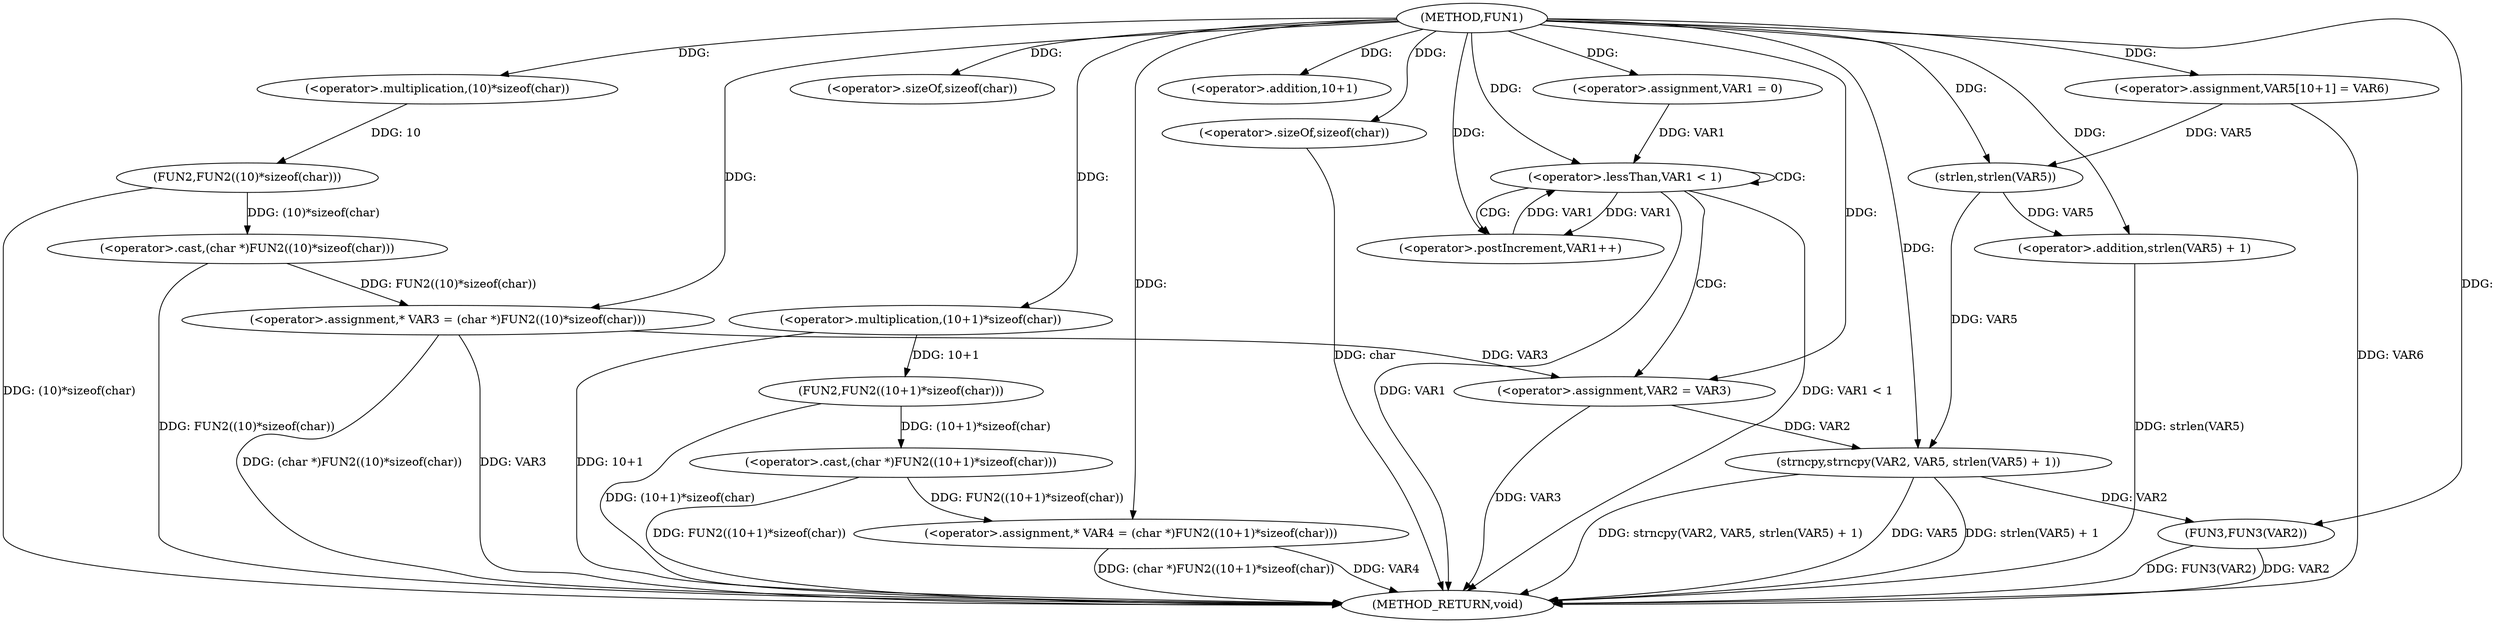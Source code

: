 digraph FUN1 {  
"1000100" [label = "(METHOD,FUN1)" ]
"1000153" [label = "(METHOD_RETURN,void)" ]
"1000105" [label = "(<operator>.assignment,* VAR3 = (char *)FUN2((10)*sizeof(char)))" ]
"1000107" [label = "(<operator>.cast,(char *)FUN2((10)*sizeof(char)))" ]
"1000109" [label = "(FUN2,FUN2((10)*sizeof(char)))" ]
"1000110" [label = "(<operator>.multiplication,(10)*sizeof(char))" ]
"1000112" [label = "(<operator>.sizeOf,sizeof(char))" ]
"1000115" [label = "(<operator>.assignment,* VAR4 = (char *)FUN2((10+1)*sizeof(char)))" ]
"1000117" [label = "(<operator>.cast,(char *)FUN2((10+1)*sizeof(char)))" ]
"1000119" [label = "(FUN2,FUN2((10+1)*sizeof(char)))" ]
"1000120" [label = "(<operator>.multiplication,(10+1)*sizeof(char))" ]
"1000121" [label = "(<operator>.addition,10+1)" ]
"1000124" [label = "(<operator>.sizeOf,sizeof(char))" ]
"1000127" [label = "(<operator>.assignment,VAR1 = 0)" ]
"1000130" [label = "(<operator>.lessThan,VAR1 < 1)" ]
"1000133" [label = "(<operator>.postIncrement,VAR1++)" ]
"1000136" [label = "(<operator>.assignment,VAR2 = VAR3)" ]
"1000141" [label = "(<operator>.assignment,VAR5[10+1] = VAR6)" ]
"1000144" [label = "(strncpy,strncpy(VAR2, VAR5, strlen(VAR5) + 1))" ]
"1000147" [label = "(<operator>.addition,strlen(VAR5) + 1)" ]
"1000148" [label = "(strlen,strlen(VAR5))" ]
"1000151" [label = "(FUN3,FUN3(VAR2))" ]
  "1000115" -> "1000153"  [ label = "DDG: (char *)FUN2((10+1)*sizeof(char))"] 
  "1000130" -> "1000153"  [ label = "DDG: VAR1 < 1"] 
  "1000124" -> "1000153"  [ label = "DDG: char"] 
  "1000151" -> "1000153"  [ label = "DDG: VAR2"] 
  "1000144" -> "1000153"  [ label = "DDG: strncpy(VAR2, VAR5, strlen(VAR5) + 1)"] 
  "1000147" -> "1000153"  [ label = "DDG: strlen(VAR5)"] 
  "1000136" -> "1000153"  [ label = "DDG: VAR3"] 
  "1000117" -> "1000153"  [ label = "DDG: FUN2((10+1)*sizeof(char))"] 
  "1000144" -> "1000153"  [ label = "DDG: VAR5"] 
  "1000105" -> "1000153"  [ label = "DDG: (char *)FUN2((10)*sizeof(char))"] 
  "1000151" -> "1000153"  [ label = "DDG: FUN3(VAR2)"] 
  "1000120" -> "1000153"  [ label = "DDG: 10+1"] 
  "1000109" -> "1000153"  [ label = "DDG: (10)*sizeof(char)"] 
  "1000119" -> "1000153"  [ label = "DDG: (10+1)*sizeof(char)"] 
  "1000141" -> "1000153"  [ label = "DDG: VAR6"] 
  "1000144" -> "1000153"  [ label = "DDG: strlen(VAR5) + 1"] 
  "1000115" -> "1000153"  [ label = "DDG: VAR4"] 
  "1000105" -> "1000153"  [ label = "DDG: VAR3"] 
  "1000107" -> "1000153"  [ label = "DDG: FUN2((10)*sizeof(char))"] 
  "1000130" -> "1000153"  [ label = "DDG: VAR1"] 
  "1000107" -> "1000105"  [ label = "DDG: FUN2((10)*sizeof(char))"] 
  "1000100" -> "1000105"  [ label = "DDG: "] 
  "1000109" -> "1000107"  [ label = "DDG: (10)*sizeof(char)"] 
  "1000110" -> "1000109"  [ label = "DDG: 10"] 
  "1000100" -> "1000110"  [ label = "DDG: "] 
  "1000100" -> "1000112"  [ label = "DDG: "] 
  "1000117" -> "1000115"  [ label = "DDG: FUN2((10+1)*sizeof(char))"] 
  "1000100" -> "1000115"  [ label = "DDG: "] 
  "1000119" -> "1000117"  [ label = "DDG: (10+1)*sizeof(char)"] 
  "1000120" -> "1000119"  [ label = "DDG: 10+1"] 
  "1000100" -> "1000120"  [ label = "DDG: "] 
  "1000100" -> "1000121"  [ label = "DDG: "] 
  "1000100" -> "1000124"  [ label = "DDG: "] 
  "1000100" -> "1000127"  [ label = "DDG: "] 
  "1000133" -> "1000130"  [ label = "DDG: VAR1"] 
  "1000127" -> "1000130"  [ label = "DDG: VAR1"] 
  "1000100" -> "1000130"  [ label = "DDG: "] 
  "1000130" -> "1000133"  [ label = "DDG: VAR1"] 
  "1000100" -> "1000133"  [ label = "DDG: "] 
  "1000105" -> "1000136"  [ label = "DDG: VAR3"] 
  "1000100" -> "1000136"  [ label = "DDG: "] 
  "1000100" -> "1000141"  [ label = "DDG: "] 
  "1000136" -> "1000144"  [ label = "DDG: VAR2"] 
  "1000100" -> "1000144"  [ label = "DDG: "] 
  "1000148" -> "1000144"  [ label = "DDG: VAR5"] 
  "1000148" -> "1000147"  [ label = "DDG: VAR5"] 
  "1000141" -> "1000148"  [ label = "DDG: VAR5"] 
  "1000100" -> "1000148"  [ label = "DDG: "] 
  "1000100" -> "1000147"  [ label = "DDG: "] 
  "1000144" -> "1000151"  [ label = "DDG: VAR2"] 
  "1000100" -> "1000151"  [ label = "DDG: "] 
  "1000130" -> "1000133"  [ label = "CDG: "] 
  "1000130" -> "1000136"  [ label = "CDG: "] 
  "1000130" -> "1000130"  [ label = "CDG: "] 
}
